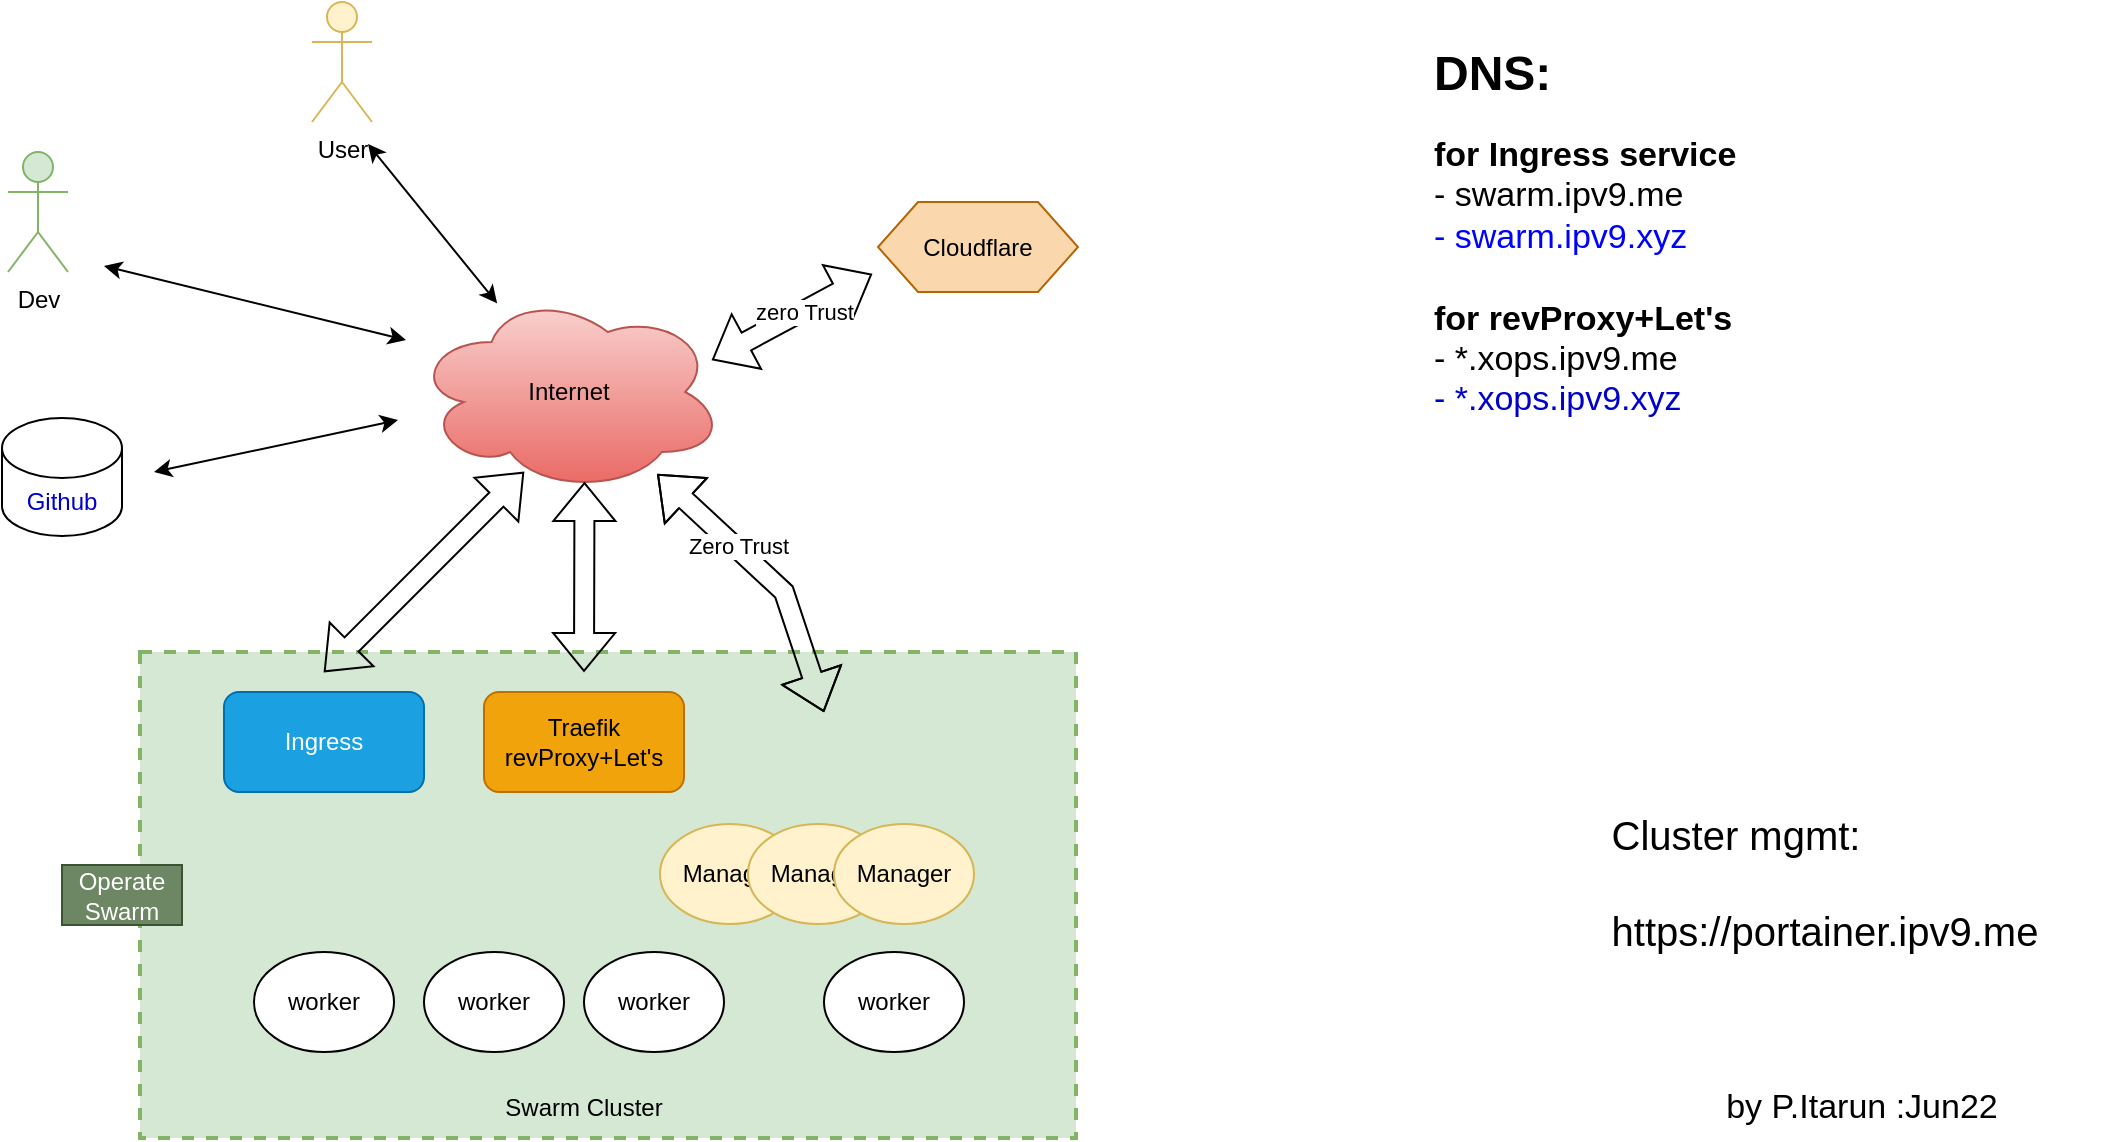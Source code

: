 <mxfile version="19.0.3" type="github">
  <diagram id="0TcvNVGdfmkhXoJ2Nnpc" name="Page-1">
    <mxGraphModel dx="1666" dy="830" grid="0" gridSize="10" guides="1" tooltips="1" connect="1" arrows="1" fold="1" page="1" pageScale="1" pageWidth="1169" pageHeight="827" math="0" shadow="0">
      <root>
        <mxCell id="0" />
        <mxCell id="1" parent="0" />
        <mxCell id="tLQB-r3QSDBuK20FlxPW-10" value="" style="rounded=0;whiteSpace=wrap;html=1;fillColor=#d5e8d4;strokeColor=#82b366;dashed=1;strokeWidth=2;" parent="1" vertex="1">
          <mxGeometry x="114" y="371" width="468" height="243" as="geometry" />
        </mxCell>
        <mxCell id="tLQB-r3QSDBuK20FlxPW-3" value="Ingress" style="rounded=1;whiteSpace=wrap;html=1;fillColor=#1ba1e2;fontColor=#ffffff;strokeColor=#006EAF;" parent="1" vertex="1">
          <mxGeometry x="156" y="391" width="100" height="50" as="geometry" />
        </mxCell>
        <mxCell id="tLQB-r3QSDBuK20FlxPW-4" value="Traefik&lt;br&gt;revProxy+Let&#39;s" style="rounded=1;whiteSpace=wrap;html=1;fillColor=#f0a30a;fontColor=#000000;strokeColor=#BD7000;" parent="1" vertex="1">
          <mxGeometry x="286" y="391" width="100" height="50" as="geometry" />
        </mxCell>
        <mxCell id="tLQB-r3QSDBuK20FlxPW-6" value="worker" style="ellipse;whiteSpace=wrap;html=1;" parent="1" vertex="1">
          <mxGeometry x="171" y="521" width="70" height="50" as="geometry" />
        </mxCell>
        <mxCell id="tLQB-r3QSDBuK20FlxPW-7" value="worker" style="ellipse;whiteSpace=wrap;html=1;" parent="1" vertex="1">
          <mxGeometry x="256" y="521" width="70" height="50" as="geometry" />
        </mxCell>
        <mxCell id="tLQB-r3QSDBuK20FlxPW-8" value="worker" style="ellipse;whiteSpace=wrap;html=1;" parent="1" vertex="1">
          <mxGeometry x="336" y="521" width="70" height="50" as="geometry" />
        </mxCell>
        <mxCell id="tLQB-r3QSDBuK20FlxPW-9" value="worker" style="ellipse;whiteSpace=wrap;html=1;" parent="1" vertex="1">
          <mxGeometry x="456" y="521" width="70" height="50" as="geometry" />
        </mxCell>
        <mxCell id="tLQB-r3QSDBuK20FlxPW-11" value="Internet" style="ellipse;shape=cloud;whiteSpace=wrap;html=1;fillColor=#f8cecc;gradientColor=#ea6b66;strokeColor=#b85450;" parent="1" vertex="1">
          <mxGeometry x="251" y="191" width="155" height="100" as="geometry" />
        </mxCell>
        <mxCell id="tLQB-r3QSDBuK20FlxPW-12" value="" style="shape=flexArrow;endArrow=classic;startArrow=classic;html=1;rounded=0;" parent="1" edge="1">
          <mxGeometry width="100" height="100" relative="1" as="geometry">
            <mxPoint x="206" y="381" as="sourcePoint" />
            <mxPoint x="306" y="281" as="targetPoint" />
          </mxGeometry>
        </mxCell>
        <mxCell id="tLQB-r3QSDBuK20FlxPW-13" value="" style="shape=flexArrow;endArrow=classic;startArrow=classic;html=1;rounded=0;entryX=0.55;entryY=0.95;entryDx=0;entryDy=0;entryPerimeter=0;" parent="1" target="tLQB-r3QSDBuK20FlxPW-11" edge="1">
          <mxGeometry width="100" height="100" relative="1" as="geometry">
            <mxPoint x="336" y="381" as="sourcePoint" />
            <mxPoint x="436" y="281" as="targetPoint" />
          </mxGeometry>
        </mxCell>
        <mxCell id="tLQB-r3QSDBuK20FlxPW-16" value="" style="shape=flexArrow;endArrow=classic;startArrow=classic;html=1;rounded=0;" parent="1" target="tLQB-r3QSDBuK20FlxPW-11" edge="1">
          <mxGeometry width="100" height="100" relative="1" as="geometry">
            <mxPoint x="456" y="401" as="sourcePoint" />
            <mxPoint x="556" y="301" as="targetPoint" />
            <Array as="points">
              <mxPoint x="436" y="341" />
            </Array>
          </mxGeometry>
        </mxCell>
        <mxCell id="tLQB-r3QSDBuK20FlxPW-17" value="Zero Trust" style="edgeLabel;html=1;align=center;verticalAlign=middle;resizable=0;points=[];" parent="tLQB-r3QSDBuK20FlxPW-16" vertex="1" connectable="0">
          <mxGeometry x="0.283" y="-1" relative="1" as="geometry">
            <mxPoint as="offset" />
          </mxGeometry>
        </mxCell>
        <mxCell id="tLQB-r3QSDBuK20FlxPW-18" value="" style="shape=flexArrow;endArrow=classic;startArrow=classic;html=1;rounded=0;" parent="1" edge="1">
          <mxGeometry width="100" height="100" relative="1" as="geometry">
            <mxPoint x="400" y="225" as="sourcePoint" />
            <mxPoint x="480" y="182" as="targetPoint" />
          </mxGeometry>
        </mxCell>
        <mxCell id="tLQB-r3QSDBuK20FlxPW-19" value="zero Trust" style="edgeLabel;html=1;align=center;verticalAlign=middle;resizable=0;points=[];" parent="tLQB-r3QSDBuK20FlxPW-18" vertex="1" connectable="0">
          <mxGeometry x="0.14" relative="1" as="geometry">
            <mxPoint as="offset" />
          </mxGeometry>
        </mxCell>
        <mxCell id="tLQB-r3QSDBuK20FlxPW-20" value="Cloudflare" style="shape=hexagon;perimeter=hexagonPerimeter2;whiteSpace=wrap;html=1;fixedSize=1;fillColor=#fad7ac;strokeColor=#b46504;" parent="1" vertex="1">
          <mxGeometry x="483" y="146" width="100" height="45" as="geometry" />
        </mxCell>
        <mxCell id="tLQB-r3QSDBuK20FlxPW-21" value="Swarm Cluster" style="text;html=1;strokeColor=none;fillColor=none;align=center;verticalAlign=middle;whiteSpace=wrap;rounded=0;" parent="1" vertex="1">
          <mxGeometry x="271" y="584" width="130" height="30" as="geometry" />
        </mxCell>
        <mxCell id="tLQB-r3QSDBuK20FlxPW-22" value="User" style="shape=umlActor;verticalLabelPosition=bottom;verticalAlign=top;html=1;outlineConnect=0;fillColor=#fff2cc;strokeColor=#d6b656;" parent="1" vertex="1">
          <mxGeometry x="200" y="46" width="30" height="60" as="geometry" />
        </mxCell>
        <mxCell id="tLQB-r3QSDBuK20FlxPW-23" value="" style="endArrow=classic;startArrow=classic;html=1;rounded=0;" parent="1" target="tLQB-r3QSDBuK20FlxPW-11" edge="1">
          <mxGeometry width="50" height="50" relative="1" as="geometry">
            <mxPoint x="228" y="117" as="sourcePoint" />
            <mxPoint x="446" y="391" as="targetPoint" />
            <Array as="points" />
          </mxGeometry>
        </mxCell>
        <mxCell id="tLQB-r3QSDBuK20FlxPW-24" value="&lt;h1&gt;DNS:&lt;/h1&gt;&lt;div style=&quot;font-size: 17px;&quot;&gt;&lt;font style=&quot;font-size: 17px;&quot;&gt;&lt;b&gt;for Ingress service&lt;/b&gt;&lt;/font&gt;&lt;/div&gt;&lt;div style=&quot;font-size: 17px;&quot;&gt;&lt;font style=&quot;font-size: 17px;&quot;&gt;- swarm.ipv9.me&amp;nbsp;&lt;br&gt;&lt;/font&gt;&lt;/div&gt;&lt;div style=&quot;font-size: 17px;&quot;&gt;&lt;font color=&quot;#0000ff&quot; style=&quot;font-size: 17px;&quot;&gt;- swarm.ipv9.xyz&lt;/font&gt;&lt;/div&gt;&lt;div style=&quot;font-size: 17px;&quot;&gt;&lt;br&gt;&lt;/div&gt;&lt;div style=&quot;font-size: 17px;&quot;&gt;&lt;b&gt;for revProxy+Let&#39;s&lt;/b&gt;&lt;/div&gt;&lt;div style=&quot;font-size: 17px;&quot;&gt;- *.xops.ipv9.me&amp;nbsp;&lt;/div&gt;&lt;span style=&quot;font-size: 17px;&quot;&gt;&lt;font color=&quot;#0000cc&quot;&gt;- *.xops.ipv9.xyz&amp;nbsp;&lt;/font&gt;&lt;br&gt;&lt;/span&gt;" style="text;html=1;strokeColor=none;fillColor=none;spacing=5;spacingTop=-20;whiteSpace=wrap;overflow=hidden;rounded=0;" parent="1" vertex="1">
          <mxGeometry x="756" y="62" width="347" height="213" as="geometry" />
        </mxCell>
        <mxCell id="tLQB-r3QSDBuK20FlxPW-27" value="" style="group" parent="1" vertex="1" connectable="0">
          <mxGeometry x="374" y="457" width="157" height="50" as="geometry" />
        </mxCell>
        <mxCell id="tLQB-r3QSDBuK20FlxPW-5" value="Manager" style="ellipse;whiteSpace=wrap;html=1;fillColor=#fff2cc;strokeColor=#d6b656;" parent="tLQB-r3QSDBuK20FlxPW-27" vertex="1">
          <mxGeometry width="70" height="50" as="geometry" />
        </mxCell>
        <mxCell id="tLQB-r3QSDBuK20FlxPW-25" value="Manager" style="ellipse;whiteSpace=wrap;html=1;fillColor=#fff2cc;strokeColor=#d6b656;" parent="tLQB-r3QSDBuK20FlxPW-27" vertex="1">
          <mxGeometry x="44" width="70" height="50" as="geometry" />
        </mxCell>
        <mxCell id="tLQB-r3QSDBuK20FlxPW-26" value="Manager" style="ellipse;whiteSpace=wrap;html=1;fillColor=#fff2cc;strokeColor=#d6b656;" parent="tLQB-r3QSDBuK20FlxPW-27" vertex="1">
          <mxGeometry x="87" width="70" height="50" as="geometry" />
        </mxCell>
        <mxCell id="tLQB-r3QSDBuK20FlxPW-28" value="by P.Itarun :Jun22" style="text;html=1;strokeColor=none;fillColor=none;align=center;verticalAlign=middle;whiteSpace=wrap;rounded=0;dashed=1;fontSize=17;" parent="1" vertex="1">
          <mxGeometry x="895" y="584" width="160" height="30" as="geometry" />
        </mxCell>
        <mxCell id="yfkS_hRk5FfO1Nmqv_6T-1" value="&lt;div style=&quot;text-align: left; font-size: 20px;&quot;&gt;&lt;span style=&quot;background-color: initial; font-size: 20px;&quot;&gt;Cluster mgmt:&lt;/span&gt;&lt;/div&gt;&lt;div style=&quot;text-align: left; font-size: 20px;&quot;&gt;&lt;span style=&quot;background-color: initial; font-size: 20px;&quot;&gt;&lt;br&gt;&lt;/span&gt;&lt;/div&gt;&lt;div style=&quot;text-align: left; font-size: 20px;&quot;&gt;&lt;span style=&quot;background-color: initial; font-size: 20px;&quot;&gt;https://portainer.ipv9.me&lt;/span&gt;&lt;/div&gt;" style="text;html=1;strokeColor=none;fillColor=none;align=center;verticalAlign=middle;whiteSpace=wrap;rounded=0;fontSize=20;" parent="1" vertex="1">
          <mxGeometry x="810" y="439" width="293" height="93" as="geometry" />
        </mxCell>
        <mxCell id="k_gkprCdmWqx7DsaNJFG-2" value="Github" style="shape=cylinder3;whiteSpace=wrap;html=1;boundedLbl=1;backgroundOutline=1;size=15;fontColor=#0000CC;" vertex="1" parent="1">
          <mxGeometry x="45" y="254" width="60" height="59" as="geometry" />
        </mxCell>
        <mxCell id="k_gkprCdmWqx7DsaNJFG-3" value="" style="endArrow=classic;startArrow=classic;html=1;rounded=0;" edge="1" parent="1">
          <mxGeometry width="50" height="50" relative="1" as="geometry">
            <mxPoint x="121" y="281" as="sourcePoint" />
            <mxPoint x="243" y="255" as="targetPoint" />
            <Array as="points" />
          </mxGeometry>
        </mxCell>
        <mxCell id="k_gkprCdmWqx7DsaNJFG-4" value="Dev" style="shape=umlActor;verticalLabelPosition=bottom;verticalAlign=top;html=1;outlineConnect=0;fillColor=#d5e8d4;strokeColor=#82b366;" vertex="1" parent="1">
          <mxGeometry x="48" y="121" width="30" height="60" as="geometry" />
        </mxCell>
        <mxCell id="k_gkprCdmWqx7DsaNJFG-5" value="" style="endArrow=classic;startArrow=classic;html=1;rounded=0;" edge="1" parent="1">
          <mxGeometry width="50" height="50" relative="1" as="geometry">
            <mxPoint x="96" y="178" as="sourcePoint" />
            <mxPoint x="247" y="215" as="targetPoint" />
            <Array as="points" />
          </mxGeometry>
        </mxCell>
        <mxCell id="k_gkprCdmWqx7DsaNJFG-9" value="Operate&lt;br&gt;Swarm" style="text;html=1;strokeColor=#3A5431;fillColor=#6d8764;align=center;verticalAlign=middle;whiteSpace=wrap;rounded=0;fontColor=#ffffff;" vertex="1" parent="1">
          <mxGeometry x="75" y="477.5" width="60" height="30" as="geometry" />
        </mxCell>
      </root>
    </mxGraphModel>
  </diagram>
</mxfile>

